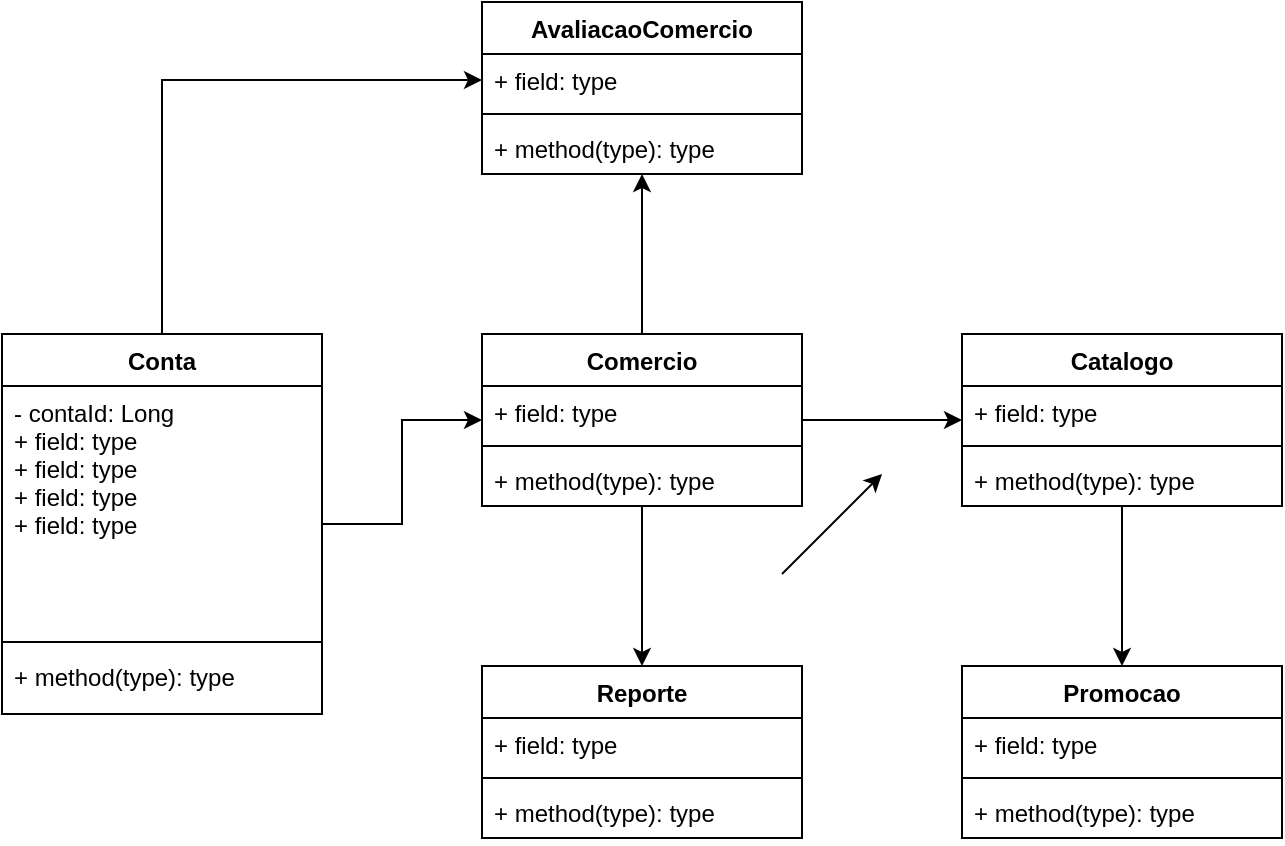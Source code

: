 <mxfile version="14.0.0" type="device"><diagram id="sFKPs-ZJ7y4FuWpj8RcM" name="Page-1"><mxGraphModel dx="972" dy="1677" grid="1" gridSize="10" guides="1" tooltips="1" connect="1" arrows="1" fold="1" page="1" pageScale="1" pageWidth="827" pageHeight="1169" math="0" shadow="0"><root><mxCell id="0"/><mxCell id="1" parent="0"/><mxCell id="TSqCndWtzVU03Hvo5J08-34" value="" style="edgeStyle=orthogonalEdgeStyle;rounded=0;orthogonalLoop=1;jettySize=auto;html=1;" edge="1" parent="1" source="TSqCndWtzVU03Hvo5J08-25" target="TSqCndWtzVU03Hvo5J08-30"><mxGeometry relative="1" as="geometry"/></mxCell><mxCell id="TSqCndWtzVU03Hvo5J08-57" style="edgeStyle=orthogonalEdgeStyle;rounded=0;orthogonalLoop=1;jettySize=auto;html=1;exitX=0.5;exitY=0;exitDx=0;exitDy=0;entryX=0;entryY=0.5;entryDx=0;entryDy=0;strokeColor=#000000;" edge="1" parent="1" source="TSqCndWtzVU03Hvo5J08-25" target="TSqCndWtzVU03Hvo5J08-52"><mxGeometry relative="1" as="geometry"/></mxCell><mxCell id="TSqCndWtzVU03Hvo5J08-25" value="Conta" style="swimlane;fontStyle=1;align=center;verticalAlign=top;childLayout=stackLayout;horizontal=1;startSize=26;horizontalStack=0;resizeParent=1;resizeParentMax=0;resizeLast=0;collapsible=1;marginBottom=0;" vertex="1" parent="1"><mxGeometry x="50" y="140" width="160" height="190" as="geometry"/></mxCell><mxCell id="TSqCndWtzVU03Hvo5J08-26" value="- contaId: Long&#10;+ field: type&#10;+ field: type&#10;+ field: type&#10;+ field: type" style="text;strokeColor=none;fillColor=none;align=left;verticalAlign=top;spacingLeft=4;spacingRight=4;overflow=hidden;rotatable=0;points=[[0,0.5],[1,0.5]];portConstraint=eastwest;" vertex="1" parent="TSqCndWtzVU03Hvo5J08-25"><mxGeometry y="26" width="160" height="124" as="geometry"/></mxCell><mxCell id="TSqCndWtzVU03Hvo5J08-27" value="" style="line;strokeWidth=1;fillColor=none;align=left;verticalAlign=middle;spacingTop=-1;spacingLeft=3;spacingRight=3;rotatable=0;labelPosition=right;points=[];portConstraint=eastwest;" vertex="1" parent="TSqCndWtzVU03Hvo5J08-25"><mxGeometry y="150" width="160" height="8" as="geometry"/></mxCell><mxCell id="TSqCndWtzVU03Hvo5J08-28" value="+ method(type): type" style="text;strokeColor=none;fillColor=none;align=left;verticalAlign=top;spacingLeft=4;spacingRight=4;overflow=hidden;rotatable=0;points=[[0,0.5],[1,0.5]];portConstraint=eastwest;" vertex="1" parent="TSqCndWtzVU03Hvo5J08-25"><mxGeometry y="158" width="160" height="32" as="geometry"/></mxCell><mxCell id="TSqCndWtzVU03Hvo5J08-40" value="" style="edgeStyle=orthogonalEdgeStyle;rounded=0;orthogonalLoop=1;jettySize=auto;html=1;" edge="1" parent="1" source="TSqCndWtzVU03Hvo5J08-30" target="TSqCndWtzVU03Hvo5J08-36"><mxGeometry relative="1" as="geometry"/></mxCell><mxCell id="TSqCndWtzVU03Hvo5J08-50" value="" style="edgeStyle=orthogonalEdgeStyle;rounded=0;orthogonalLoop=1;jettySize=auto;html=1;" edge="1" parent="1" source="TSqCndWtzVU03Hvo5J08-30" target="TSqCndWtzVU03Hvo5J08-46"><mxGeometry relative="1" as="geometry"/></mxCell><mxCell id="TSqCndWtzVU03Hvo5J08-55" value="" style="edgeStyle=orthogonalEdgeStyle;rounded=0;orthogonalLoop=1;jettySize=auto;html=1;strokeColor=#000000;" edge="1" parent="1" source="TSqCndWtzVU03Hvo5J08-30" target="TSqCndWtzVU03Hvo5J08-51"><mxGeometry relative="1" as="geometry"/></mxCell><mxCell id="TSqCndWtzVU03Hvo5J08-30" value="Comercio" style="swimlane;fontStyle=1;align=center;verticalAlign=top;childLayout=stackLayout;horizontal=1;startSize=26;horizontalStack=0;resizeParent=1;resizeParentMax=0;resizeLast=0;collapsible=1;marginBottom=0;" vertex="1" parent="1"><mxGeometry x="290" y="140" width="160" height="86" as="geometry"/></mxCell><mxCell id="TSqCndWtzVU03Hvo5J08-31" value="+ field: type" style="text;strokeColor=none;fillColor=none;align=left;verticalAlign=top;spacingLeft=4;spacingRight=4;overflow=hidden;rotatable=0;points=[[0,0.5],[1,0.5]];portConstraint=eastwest;" vertex="1" parent="TSqCndWtzVU03Hvo5J08-30"><mxGeometry y="26" width="160" height="26" as="geometry"/></mxCell><mxCell id="TSqCndWtzVU03Hvo5J08-32" value="" style="line;strokeWidth=1;fillColor=none;align=left;verticalAlign=middle;spacingTop=-1;spacingLeft=3;spacingRight=3;rotatable=0;labelPosition=right;points=[];portConstraint=eastwest;" vertex="1" parent="TSqCndWtzVU03Hvo5J08-30"><mxGeometry y="52" width="160" height="8" as="geometry"/></mxCell><mxCell id="TSqCndWtzVU03Hvo5J08-33" value="+ method(type): type" style="text;strokeColor=none;fillColor=none;align=left;verticalAlign=top;spacingLeft=4;spacingRight=4;overflow=hidden;rotatable=0;points=[[0,0.5],[1,0.5]];portConstraint=eastwest;" vertex="1" parent="TSqCndWtzVU03Hvo5J08-30"><mxGeometry y="60" width="160" height="26" as="geometry"/></mxCell><mxCell id="TSqCndWtzVU03Hvo5J08-45" value="" style="edgeStyle=orthogonalEdgeStyle;rounded=0;orthogonalLoop=1;jettySize=auto;html=1;" edge="1" parent="1" source="TSqCndWtzVU03Hvo5J08-36" target="TSqCndWtzVU03Hvo5J08-41"><mxGeometry relative="1" as="geometry"/></mxCell><mxCell id="TSqCndWtzVU03Hvo5J08-36" value="Catalogo" style="swimlane;fontStyle=1;align=center;verticalAlign=top;childLayout=stackLayout;horizontal=1;startSize=26;horizontalStack=0;resizeParent=1;resizeParentMax=0;resizeLast=0;collapsible=1;marginBottom=0;" vertex="1" parent="1"><mxGeometry x="530" y="140" width="160" height="86" as="geometry"/></mxCell><mxCell id="TSqCndWtzVU03Hvo5J08-37" value="+ field: type" style="text;strokeColor=none;fillColor=none;align=left;verticalAlign=top;spacingLeft=4;spacingRight=4;overflow=hidden;rotatable=0;points=[[0,0.5],[1,0.5]];portConstraint=eastwest;" vertex="1" parent="TSqCndWtzVU03Hvo5J08-36"><mxGeometry y="26" width="160" height="26" as="geometry"/></mxCell><mxCell id="TSqCndWtzVU03Hvo5J08-38" value="" style="line;strokeWidth=1;fillColor=none;align=left;verticalAlign=middle;spacingTop=-1;spacingLeft=3;spacingRight=3;rotatable=0;labelPosition=right;points=[];portConstraint=eastwest;" vertex="1" parent="TSqCndWtzVU03Hvo5J08-36"><mxGeometry y="52" width="160" height="8" as="geometry"/></mxCell><mxCell id="TSqCndWtzVU03Hvo5J08-39" value="+ method(type): type" style="text;strokeColor=none;fillColor=none;align=left;verticalAlign=top;spacingLeft=4;spacingRight=4;overflow=hidden;rotatable=0;points=[[0,0.5],[1,0.5]];portConstraint=eastwest;" vertex="1" parent="TSqCndWtzVU03Hvo5J08-36"><mxGeometry y="60" width="160" height="26" as="geometry"/></mxCell><mxCell id="TSqCndWtzVU03Hvo5J08-41" value="Promocao" style="swimlane;fontStyle=1;align=center;verticalAlign=top;childLayout=stackLayout;horizontal=1;startSize=26;horizontalStack=0;resizeParent=1;resizeParentMax=0;resizeLast=0;collapsible=1;marginBottom=0;" vertex="1" parent="1"><mxGeometry x="530" y="306" width="160" height="86" as="geometry"/></mxCell><mxCell id="TSqCndWtzVU03Hvo5J08-42" value="+ field: type" style="text;strokeColor=none;fillColor=none;align=left;verticalAlign=top;spacingLeft=4;spacingRight=4;overflow=hidden;rotatable=0;points=[[0,0.5],[1,0.5]];portConstraint=eastwest;" vertex="1" parent="TSqCndWtzVU03Hvo5J08-41"><mxGeometry y="26" width="160" height="26" as="geometry"/></mxCell><mxCell id="TSqCndWtzVU03Hvo5J08-43" value="" style="line;strokeWidth=1;fillColor=none;align=left;verticalAlign=middle;spacingTop=-1;spacingLeft=3;spacingRight=3;rotatable=0;labelPosition=right;points=[];portConstraint=eastwest;" vertex="1" parent="TSqCndWtzVU03Hvo5J08-41"><mxGeometry y="52" width="160" height="8" as="geometry"/></mxCell><mxCell id="TSqCndWtzVU03Hvo5J08-44" value="+ method(type): type" style="text;strokeColor=none;fillColor=none;align=left;verticalAlign=top;spacingLeft=4;spacingRight=4;overflow=hidden;rotatable=0;points=[[0,0.5],[1,0.5]];portConstraint=eastwest;" vertex="1" parent="TSqCndWtzVU03Hvo5J08-41"><mxGeometry y="60" width="160" height="26" as="geometry"/></mxCell><mxCell id="TSqCndWtzVU03Hvo5J08-46" value="Reporte" style="swimlane;fontStyle=1;align=center;verticalAlign=top;childLayout=stackLayout;horizontal=1;startSize=26;horizontalStack=0;resizeParent=1;resizeParentMax=0;resizeLast=0;collapsible=1;marginBottom=0;" vertex="1" parent="1"><mxGeometry x="290" y="306" width="160" height="86" as="geometry"/></mxCell><mxCell id="TSqCndWtzVU03Hvo5J08-47" value="+ field: type" style="text;strokeColor=none;fillColor=none;align=left;verticalAlign=top;spacingLeft=4;spacingRight=4;overflow=hidden;rotatable=0;points=[[0,0.5],[1,0.5]];portConstraint=eastwest;" vertex="1" parent="TSqCndWtzVU03Hvo5J08-46"><mxGeometry y="26" width="160" height="26" as="geometry"/></mxCell><mxCell id="TSqCndWtzVU03Hvo5J08-48" value="" style="line;strokeWidth=1;fillColor=none;align=left;verticalAlign=middle;spacingTop=-1;spacingLeft=3;spacingRight=3;rotatable=0;labelPosition=right;points=[];portConstraint=eastwest;" vertex="1" parent="TSqCndWtzVU03Hvo5J08-46"><mxGeometry y="52" width="160" height="8" as="geometry"/></mxCell><mxCell id="TSqCndWtzVU03Hvo5J08-49" value="+ method(type): type" style="text;strokeColor=none;fillColor=none;align=left;verticalAlign=top;spacingLeft=4;spacingRight=4;overflow=hidden;rotatable=0;points=[[0,0.5],[1,0.5]];portConstraint=eastwest;" vertex="1" parent="TSqCndWtzVU03Hvo5J08-46"><mxGeometry y="60" width="160" height="26" as="geometry"/></mxCell><mxCell id="TSqCndWtzVU03Hvo5J08-51" value="AvaliacaoComercio" style="swimlane;fontStyle=1;align=center;verticalAlign=top;childLayout=stackLayout;horizontal=1;startSize=26;horizontalStack=0;resizeParent=1;resizeParentMax=0;resizeLast=0;collapsible=1;marginBottom=0;" vertex="1" parent="1"><mxGeometry x="290" y="-26" width="160" height="86" as="geometry"/></mxCell><mxCell id="TSqCndWtzVU03Hvo5J08-52" value="+ field: type" style="text;strokeColor=none;fillColor=none;align=left;verticalAlign=top;spacingLeft=4;spacingRight=4;overflow=hidden;rotatable=0;points=[[0,0.5],[1,0.5]];portConstraint=eastwest;" vertex="1" parent="TSqCndWtzVU03Hvo5J08-51"><mxGeometry y="26" width="160" height="26" as="geometry"/></mxCell><mxCell id="TSqCndWtzVU03Hvo5J08-53" value="" style="line;strokeWidth=1;fillColor=none;align=left;verticalAlign=middle;spacingTop=-1;spacingLeft=3;spacingRight=3;rotatable=0;labelPosition=right;points=[];portConstraint=eastwest;" vertex="1" parent="TSqCndWtzVU03Hvo5J08-51"><mxGeometry y="52" width="160" height="8" as="geometry"/></mxCell><mxCell id="TSqCndWtzVU03Hvo5J08-54" value="+ method(type): type" style="text;strokeColor=none;fillColor=none;align=left;verticalAlign=top;spacingLeft=4;spacingRight=4;overflow=hidden;rotatable=0;points=[[0,0.5],[1,0.5]];portConstraint=eastwest;" vertex="1" parent="TSqCndWtzVU03Hvo5J08-51"><mxGeometry y="60" width="160" height="26" as="geometry"/></mxCell><mxCell id="TSqCndWtzVU03Hvo5J08-56" value="" style="endArrow=classic;html=1;strokeColor=#000000;" edge="1" parent="1"><mxGeometry width="50" height="50" relative="1" as="geometry"><mxPoint x="440" y="260" as="sourcePoint"/><mxPoint x="490" y="210" as="targetPoint"/></mxGeometry></mxCell></root></mxGraphModel></diagram></mxfile>